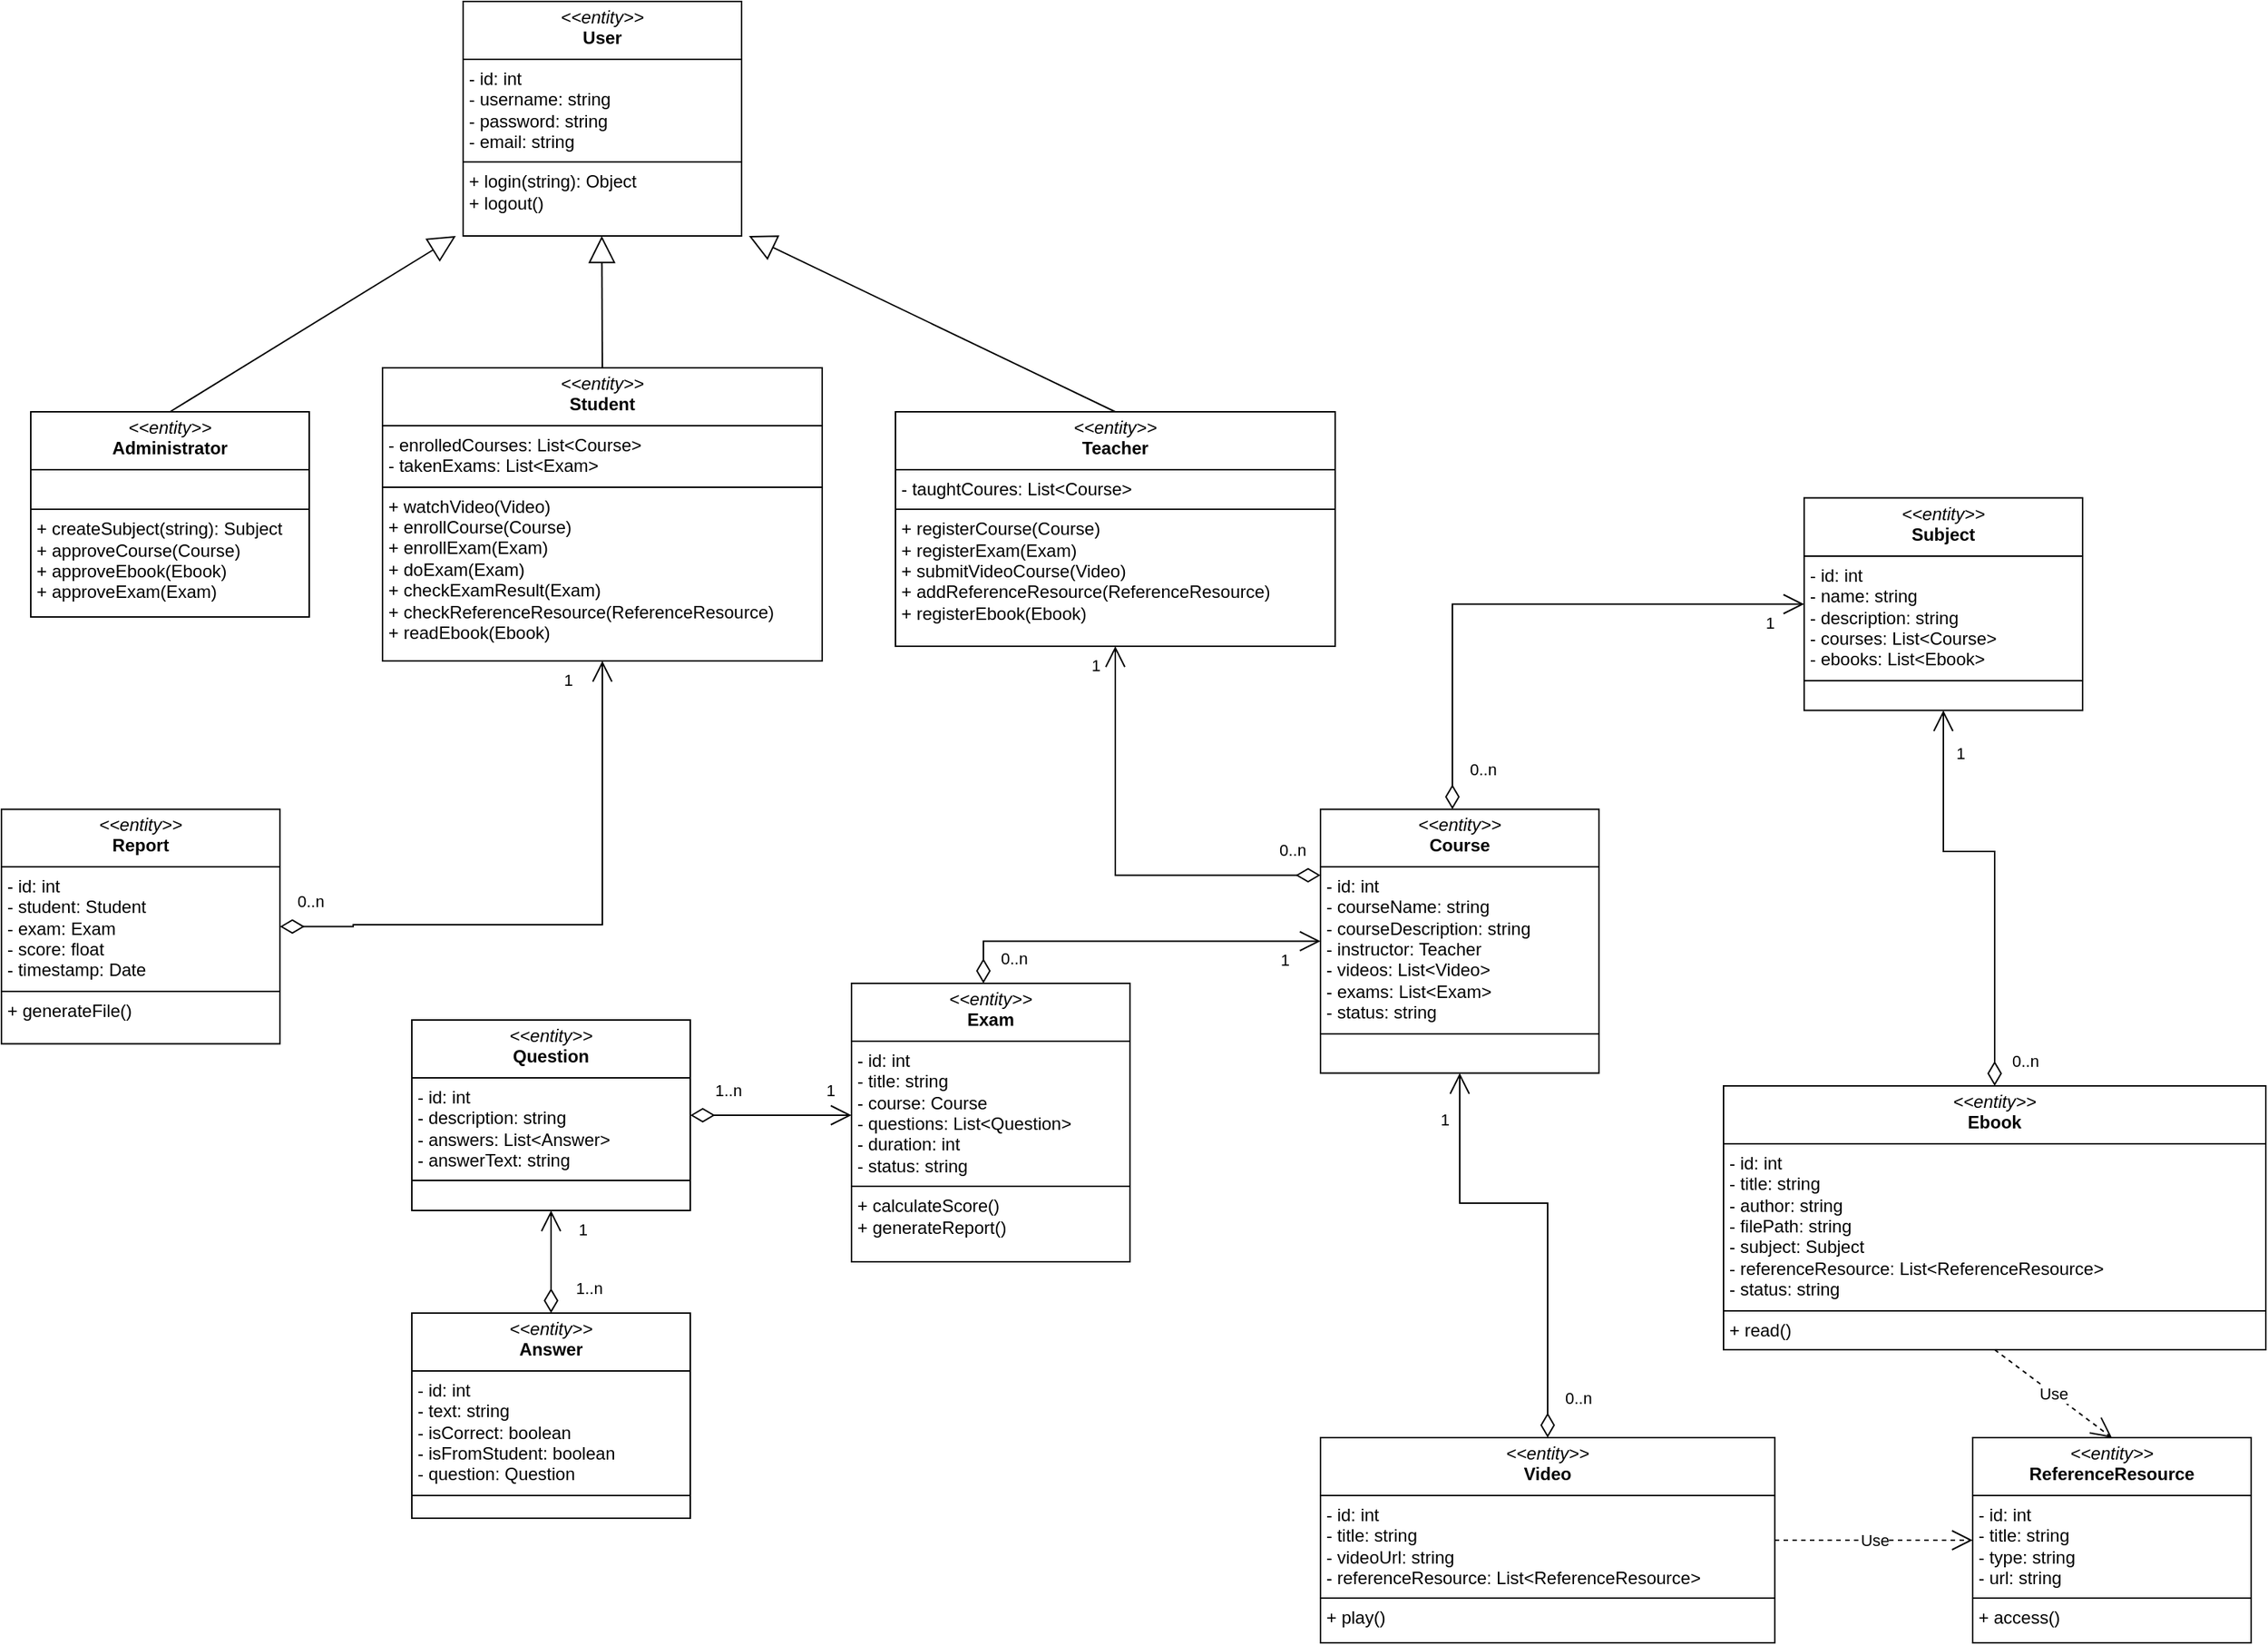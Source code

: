 <mxfile version="26.1.3">
  <diagram name="Page-1" id="7PXyZJpgMP_a-c01z-vP">
    <mxGraphModel dx="3822" dy="2328" grid="1" gridSize="10" guides="1" tooltips="1" connect="1" arrows="1" fold="1" page="1" pageScale="1" pageWidth="850" pageHeight="1100" math="0" shadow="0">
      <root>
        <mxCell id="0" />
        <mxCell id="1" parent="0" />
        <mxCell id="6PLrGCG0lRcQRCeHkaM_-90" value="&lt;p style=&quot;margin:0px;margin-top:4px;text-align:center;&quot;&gt;&lt;i&gt;&amp;lt;&amp;lt;entity&amp;gt;&amp;gt;&lt;/i&gt;&lt;br&gt;&lt;b&gt;Subject&lt;/b&gt;&lt;/p&gt;&lt;hr size=&quot;1&quot; style=&quot;border-style:solid;&quot;&gt;&lt;p style=&quot;margin:0px;margin-left:4px;&quot;&gt;- id: int&lt;br&gt;- name: string&lt;/p&gt;&lt;p style=&quot;margin:0px;margin-left:4px;&quot;&gt;- description: string&lt;/p&gt;&lt;p style=&quot;margin:0px;margin-left:4px;&quot;&gt;- courses: List&amp;lt;Course&amp;gt;&lt;/p&gt;&lt;p style=&quot;margin:0px;margin-left:4px;&quot;&gt;- ebooks: List&amp;lt;Ebook&amp;gt;&lt;/p&gt;&lt;hr size=&quot;1&quot; style=&quot;border-style:solid;&quot;&gt;&lt;p style=&quot;margin:0px;margin-left:4px;&quot;&gt;&lt;br&gt;&lt;/p&gt;" style="verticalAlign=top;align=left;overflow=fill;html=1;whiteSpace=wrap;" vertex="1" parent="1">
          <mxGeometry x="-370" y="108.75" width="190" height="145" as="geometry" />
        </mxCell>
        <mxCell id="6PLrGCG0lRcQRCeHkaM_-91" value="&lt;p style=&quot;margin:0px;margin-top:4px;text-align:center;&quot;&gt;&lt;i&gt;&amp;lt;&amp;lt;entity&amp;gt;&amp;gt;&lt;/i&gt;&lt;br&gt;&lt;b&gt;Course&lt;/b&gt;&lt;/p&gt;&lt;hr size=&quot;1&quot; style=&quot;border-style:solid;&quot;&gt;&lt;p style=&quot;margin:0px;margin-left:4px;&quot;&gt;- id: int&lt;br&gt;- courseName: string&lt;/p&gt;&lt;p style=&quot;margin:0px;margin-left:4px;&quot;&gt;- courseDescription: string&lt;/p&gt;&lt;p style=&quot;margin:0px;margin-left:4px;&quot;&gt;- instructor: Teacher&lt;/p&gt;&lt;p style=&quot;margin:0px;margin-left:4px;&quot;&gt;- videos: List&amp;lt;Video&amp;gt;&lt;/p&gt;&lt;p style=&quot;margin:0px;margin-left:4px;&quot;&gt;- exams: List&amp;lt;Exam&amp;gt;&lt;/p&gt;&lt;p style=&quot;margin:0px;margin-left:4px;&quot;&gt;- status: string&lt;/p&gt;&lt;hr size=&quot;1&quot; style=&quot;border-style:solid;&quot;&gt;&lt;p style=&quot;margin:0px;margin-left:4px;&quot;&gt;&lt;br&gt;&lt;/p&gt;" style="verticalAlign=top;align=left;overflow=fill;html=1;whiteSpace=wrap;" vertex="1" parent="1">
          <mxGeometry x="-700" y="321.25" width="190" height="180" as="geometry" />
        </mxCell>
        <mxCell id="6PLrGCG0lRcQRCeHkaM_-92" value="&lt;p style=&quot;margin:0px;margin-top:4px;text-align:center;&quot;&gt;&lt;i&gt;&amp;lt;&amp;lt;entity&amp;gt;&amp;gt;&lt;/i&gt;&lt;br&gt;&lt;b&gt;Ebook&lt;/b&gt;&lt;/p&gt;&lt;hr size=&quot;1&quot; style=&quot;border-style:solid;&quot;&gt;&lt;p style=&quot;margin:0px;margin-left:4px;&quot;&gt;- id: int&lt;br&gt;- title: string&lt;/p&gt;&lt;p style=&quot;margin:0px;margin-left:4px;&quot;&gt;&lt;span style=&quot;background-color: transparent; color: light-dark(rgb(0, 0, 0), rgb(255, 255, 255));&quot;&gt;- author: string&lt;/span&gt;&lt;/p&gt;&lt;p style=&quot;margin:0px;margin-left:4px;&quot;&gt;&lt;span style=&quot;background-color: transparent; color: light-dark(rgb(0, 0, 0), rgb(255, 255, 255));&quot;&gt;- filePath: string&lt;/span&gt;&lt;/p&gt;&lt;p style=&quot;margin:0px;margin-left:4px;&quot;&gt;&lt;span style=&quot;background-color: transparent; color: light-dark(rgb(0, 0, 0), rgb(255, 255, 255));&quot;&gt;- subject: Subject&lt;/span&gt;&lt;/p&gt;&lt;div&gt;&lt;p style=&quot;margin: 0px 0px 0px 4px;&quot;&gt;-&amp;nbsp;&lt;span style=&quot;background-color: transparent; color: light-dark(rgb(0, 0, 0), rgb(255, 255, 255));&quot;&gt;referenceResource: List&amp;lt;ReferenceResource&amp;gt;&lt;/span&gt;&lt;/p&gt;&lt;p style=&quot;margin: 0px 0px 0px 4px;&quot;&gt;&lt;span style=&quot;background-color: transparent; color: light-dark(rgb(0, 0, 0), rgb(255, 255, 255));&quot;&gt;- status: string&lt;/span&gt;&lt;/p&gt;&lt;/div&gt;&lt;hr size=&quot;1&quot; style=&quot;border-style:solid;&quot;&gt;&lt;p style=&quot;margin:0px;margin-left:4px;&quot;&gt;+ read()&lt;/p&gt;" style="verticalAlign=top;align=left;overflow=fill;html=1;whiteSpace=wrap;" vertex="1" parent="1">
          <mxGeometry x="-425" y="510" width="370" height="180" as="geometry" />
        </mxCell>
        <mxCell id="6PLrGCG0lRcQRCeHkaM_-93" value="&lt;p style=&quot;margin:0px;margin-top:4px;text-align:center;&quot;&gt;&lt;i&gt;&amp;lt;&amp;lt;entity&amp;gt;&amp;gt;&lt;/i&gt;&lt;br&gt;&lt;b&gt;Exam&lt;/b&gt;&lt;/p&gt;&lt;hr size=&quot;1&quot; style=&quot;border-style:solid;&quot;&gt;&lt;p style=&quot;margin:0px;margin-left:4px;&quot;&gt;- id: int&lt;br&gt;- title: string&lt;/p&gt;&lt;p style=&quot;margin:0px;margin-left:4px;&quot;&gt;- course: Course&lt;/p&gt;&lt;p style=&quot;margin:0px;margin-left:4px;&quot;&gt;- questions: List&amp;lt;Question&amp;gt;&lt;/p&gt;&lt;p style=&quot;margin:0px;margin-left:4px;&quot;&gt;- duration: int&lt;/p&gt;&lt;p style=&quot;margin:0px;margin-left:4px;&quot;&gt;- status: string&lt;br&gt;&lt;/p&gt;&lt;hr size=&quot;1&quot; style=&quot;border-style:solid;&quot;&gt;&lt;p style=&quot;margin:0px;margin-left:4px;&quot;&gt;+ calculateScore()&lt;br&gt;+ generateReport()&lt;/p&gt;" style="verticalAlign=top;align=left;overflow=fill;html=1;whiteSpace=wrap;" vertex="1" parent="1">
          <mxGeometry x="-1020" y="440" width="190" height="190" as="geometry" />
        </mxCell>
        <mxCell id="6PLrGCG0lRcQRCeHkaM_-96" value="&lt;p style=&quot;margin:0px;margin-top:4px;text-align:center;&quot;&gt;&lt;i&gt;&amp;lt;&amp;lt;entity&amp;gt;&amp;gt;&lt;/i&gt;&lt;br&gt;&lt;b&gt;Video&lt;/b&gt;&lt;/p&gt;&lt;hr size=&quot;1&quot; style=&quot;border-style:solid;&quot;&gt;&lt;p style=&quot;margin:0px;margin-left:4px;&quot;&gt;- id: int&lt;br&gt;- title: string&lt;/p&gt;&lt;p style=&quot;margin:0px;margin-left:4px;&quot;&gt;- videoUrl: string&lt;/p&gt;&lt;p style=&quot;margin:0px;margin-left:4px;&quot;&gt;- referenceResource: List&amp;lt;ReferenceResource&amp;gt;&lt;/p&gt;&lt;hr size=&quot;1&quot; style=&quot;border-style:solid;&quot;&gt;&lt;p style=&quot;margin:0px;margin-left:4px;&quot;&gt;+ play()&lt;/p&gt;" style="verticalAlign=top;align=left;overflow=fill;html=1;whiteSpace=wrap;" vertex="1" parent="1">
          <mxGeometry x="-700" y="750" width="310" height="140" as="geometry" />
        </mxCell>
        <mxCell id="6PLrGCG0lRcQRCeHkaM_-97" value="&lt;p style=&quot;margin:0px;margin-top:4px;text-align:center;&quot;&gt;&lt;i&gt;&amp;lt;&amp;lt;entity&amp;gt;&amp;gt;&lt;/i&gt;&lt;br&gt;&lt;b&gt;Question&lt;/b&gt;&lt;/p&gt;&lt;hr size=&quot;1&quot; style=&quot;border-style:solid;&quot;&gt;&lt;p style=&quot;margin:0px;margin-left:4px;&quot;&gt;- id: int&lt;br&gt;- description: string&lt;/p&gt;&lt;p style=&quot;margin:0px;margin-left:4px;&quot;&gt;- answers: List&amp;lt;Answer&amp;gt;&lt;/p&gt;&lt;p style=&quot;margin:0px;margin-left:4px;&quot;&gt;- answerText: string&lt;/p&gt;&lt;hr size=&quot;1&quot; style=&quot;border-style:solid;&quot;&gt;&lt;p style=&quot;margin:0px;margin-left:4px;&quot;&gt;&lt;br&gt;&lt;/p&gt;" style="verticalAlign=top;align=left;overflow=fill;html=1;whiteSpace=wrap;" vertex="1" parent="1">
          <mxGeometry x="-1320" y="465" width="190" height="130" as="geometry" />
        </mxCell>
        <mxCell id="6PLrGCG0lRcQRCeHkaM_-98" value="&lt;p style=&quot;margin:0px;margin-top:4px;text-align:center;&quot;&gt;&lt;i&gt;&amp;lt;&amp;lt;entity&amp;gt;&amp;gt;&lt;/i&gt;&lt;br&gt;&lt;b&gt;Answer&lt;/b&gt;&lt;/p&gt;&lt;hr size=&quot;1&quot; style=&quot;border-style:solid;&quot;&gt;&lt;p style=&quot;margin:0px;margin-left:4px;&quot;&gt;- id: int&lt;br&gt;- text: string&lt;/p&gt;&lt;p style=&quot;margin:0px;margin-left:4px;&quot;&gt;- isCorrect: boolean&lt;/p&gt;&lt;p style=&quot;margin:0px;margin-left:4px;&quot;&gt;- isFromStudent: boolean&lt;/p&gt;&lt;p style=&quot;margin:0px;margin-left:4px;&quot;&gt;- question: Question&lt;/p&gt;&lt;hr size=&quot;1&quot; style=&quot;border-style:solid;&quot;&gt;&lt;p style=&quot;margin:0px;margin-left:4px;&quot;&gt;&lt;br&gt;&lt;/p&gt;" style="verticalAlign=top;align=left;overflow=fill;html=1;whiteSpace=wrap;" vertex="1" parent="1">
          <mxGeometry x="-1320" y="665" width="190" height="140" as="geometry" />
        </mxCell>
        <mxCell id="6PLrGCG0lRcQRCeHkaM_-99" value="&lt;p style=&quot;margin:0px;margin-top:4px;text-align:center;&quot;&gt;&lt;i&gt;&amp;lt;&amp;lt;entity&amp;gt;&amp;gt;&lt;/i&gt;&lt;br&gt;&lt;b&gt;ReferenceResource&lt;/b&gt;&lt;/p&gt;&lt;hr size=&quot;1&quot; style=&quot;border-style:solid;&quot;&gt;&lt;p style=&quot;margin:0px;margin-left:4px;&quot;&gt;- id: int&lt;br&gt;- title: string&lt;/p&gt;&lt;p style=&quot;margin:0px;margin-left:4px;&quot;&gt;- type: string&lt;/p&gt;&lt;p style=&quot;margin:0px;margin-left:4px;&quot;&gt;- url: string&lt;/p&gt;&lt;hr size=&quot;1&quot; style=&quot;border-style:solid;&quot;&gt;&lt;p style=&quot;margin:0px;margin-left:4px;&quot;&gt;+ access()&lt;/p&gt;" style="verticalAlign=top;align=left;overflow=fill;html=1;whiteSpace=wrap;" vertex="1" parent="1">
          <mxGeometry x="-255" y="750" width="190" height="140" as="geometry" />
        </mxCell>
        <mxCell id="6PLrGCG0lRcQRCeHkaM_-100" value="&lt;p style=&quot;margin:0px;margin-top:4px;text-align:center;&quot;&gt;&lt;i&gt;&amp;lt;&amp;lt;entity&amp;gt;&amp;gt;&lt;/i&gt;&lt;br&gt;&lt;b&gt;Report&lt;/b&gt;&lt;/p&gt;&lt;hr size=&quot;1&quot; style=&quot;border-style:solid;&quot;&gt;&lt;p style=&quot;margin:0px;margin-left:4px;&quot;&gt;- id: int&lt;br&gt;- student: Student&lt;/p&gt;&lt;p style=&quot;margin:0px;margin-left:4px;&quot;&gt;- exam: Exam&lt;/p&gt;&lt;p style=&quot;margin:0px;margin-left:4px;&quot;&gt;- score: float&lt;/p&gt;&lt;p style=&quot;margin:0px;margin-left:4px;&quot;&gt;- timestamp: Date&lt;/p&gt;&lt;hr size=&quot;1&quot; style=&quot;border-style:solid;&quot;&gt;&lt;p style=&quot;margin:0px;margin-left:4px;&quot;&gt;+ generateFile()&lt;/p&gt;" style="verticalAlign=top;align=left;overflow=fill;html=1;whiteSpace=wrap;" vertex="1" parent="1">
          <mxGeometry x="-1600" y="321.25" width="190" height="160" as="geometry" />
        </mxCell>
        <mxCell id="6PLrGCG0lRcQRCeHkaM_-109" value="" style="endArrow=open;html=1;endSize=12;startArrow=diamondThin;startSize=14;startFill=0;edgeStyle=orthogonalEdgeStyle;rounded=0;exitX=0.5;exitY=0;exitDx=0;exitDy=0;entryX=0.5;entryY=1;entryDx=0;entryDy=0;" edge="1" parent="1" source="6PLrGCG0lRcQRCeHkaM_-98" target="6PLrGCG0lRcQRCeHkaM_-97">
          <mxGeometry relative="1" as="geometry">
            <mxPoint x="-1020" y="554.57" as="sourcePoint" />
            <mxPoint x="-860" y="554.57" as="targetPoint" />
            <mxPoint as="offset" />
          </mxGeometry>
        </mxCell>
        <mxCell id="6PLrGCG0lRcQRCeHkaM_-110" value="1..n" style="edgeLabel;resizable=0;html=1;align=left;verticalAlign=top;" connectable="0" vertex="1" parent="6PLrGCG0lRcQRCeHkaM_-109">
          <mxGeometry x="-1" relative="1" as="geometry">
            <mxPoint x="15" y="-30" as="offset" />
          </mxGeometry>
        </mxCell>
        <mxCell id="6PLrGCG0lRcQRCeHkaM_-111" value="1" style="edgeLabel;resizable=0;html=1;align=right;verticalAlign=top;" connectable="0" vertex="1" parent="6PLrGCG0lRcQRCeHkaM_-109">
          <mxGeometry x="1" relative="1" as="geometry">
            <mxPoint x="25" as="offset" />
          </mxGeometry>
        </mxCell>
        <mxCell id="6PLrGCG0lRcQRCeHkaM_-118" value="" style="endArrow=open;html=1;endSize=12;startArrow=diamondThin;startSize=14;startFill=0;edgeStyle=orthogonalEdgeStyle;rounded=0;exitX=1;exitY=0.5;exitDx=0;exitDy=0;" edge="1" parent="1" source="6PLrGCG0lRcQRCeHkaM_-97">
          <mxGeometry relative="1" as="geometry">
            <mxPoint x="-1110" y="555" as="sourcePoint" />
            <mxPoint x="-1020" y="530" as="targetPoint" />
            <mxPoint as="offset" />
          </mxGeometry>
        </mxCell>
        <mxCell id="6PLrGCG0lRcQRCeHkaM_-119" value="1..n" style="edgeLabel;resizable=0;html=1;align=left;verticalAlign=top;" connectable="0" vertex="1" parent="6PLrGCG0lRcQRCeHkaM_-118">
          <mxGeometry x="-1" relative="1" as="geometry">
            <mxPoint x="15" y="-30" as="offset" />
          </mxGeometry>
        </mxCell>
        <mxCell id="6PLrGCG0lRcQRCeHkaM_-120" value="1" style="edgeLabel;resizable=0;html=1;align=right;verticalAlign=top;" connectable="0" vertex="1" parent="6PLrGCG0lRcQRCeHkaM_-118">
          <mxGeometry x="1" relative="1" as="geometry">
            <mxPoint x="-10" y="-30" as="offset" />
          </mxGeometry>
        </mxCell>
        <mxCell id="6PLrGCG0lRcQRCeHkaM_-126" value="" style="endArrow=open;html=1;endSize=12;startArrow=diamondThin;startSize=14;startFill=0;edgeStyle=orthogonalEdgeStyle;rounded=0;exitX=0.5;exitY=0;exitDx=0;exitDy=0;entryX=0;entryY=0.5;entryDx=0;entryDy=0;" edge="1" parent="1">
          <mxGeometry relative="1" as="geometry">
            <mxPoint x="-610" y="321.25" as="sourcePoint" />
            <mxPoint x="-370" y="181.25" as="targetPoint" />
            <mxPoint as="offset" />
            <Array as="points">
              <mxPoint x="-610" y="181.25" />
            </Array>
          </mxGeometry>
        </mxCell>
        <mxCell id="6PLrGCG0lRcQRCeHkaM_-127" value="0..n" style="edgeLabel;resizable=0;html=1;align=left;verticalAlign=top;" connectable="0" vertex="1" parent="6PLrGCG0lRcQRCeHkaM_-126">
          <mxGeometry x="-1" relative="1" as="geometry">
            <mxPoint x="10" y="-40" as="offset" />
          </mxGeometry>
        </mxCell>
        <mxCell id="6PLrGCG0lRcQRCeHkaM_-128" value="1" style="edgeLabel;resizable=0;html=1;align=right;verticalAlign=top;" connectable="0" vertex="1" parent="1">
          <mxGeometry x="-390" y="181.25" as="geometry" />
        </mxCell>
        <mxCell id="6PLrGCG0lRcQRCeHkaM_-129" value="" style="group" vertex="1" connectable="0" parent="1">
          <mxGeometry x="-1580" y="-230" width="890" height="450" as="geometry" />
        </mxCell>
        <mxCell id="6PLrGCG0lRcQRCeHkaM_-83" value="&lt;p style=&quot;margin:0px;margin-top:4px;text-align:center;&quot;&gt;&lt;i&gt;&amp;lt;&amp;lt;entity&amp;gt;&amp;gt;&lt;/i&gt;&lt;br&gt;&lt;b&gt;User&lt;/b&gt;&lt;/p&gt;&lt;hr size=&quot;1&quot; style=&quot;border-style:solid;&quot;&gt;&lt;p style=&quot;margin:0px;margin-left:4px;&quot;&gt;- id: int&lt;br&gt;- username: string&lt;/p&gt;&lt;p style=&quot;margin:0px;margin-left:4px;&quot;&gt;- password: string&lt;/p&gt;&lt;p style=&quot;margin:0px;margin-left:4px;&quot;&gt;- email: string&lt;/p&gt;&lt;hr size=&quot;1&quot; style=&quot;border-style:solid;&quot;&gt;&lt;p style=&quot;margin:0px;margin-left:4px;&quot;&gt;+ login(string): Object&lt;br&gt;+ logout()&lt;/p&gt;" style="verticalAlign=top;align=left;overflow=fill;html=1;whiteSpace=wrap;" vertex="1" parent="6PLrGCG0lRcQRCeHkaM_-129">
          <mxGeometry x="295" width="190" height="160" as="geometry" />
        </mxCell>
        <mxCell id="6PLrGCG0lRcQRCeHkaM_-85" value="" style="endArrow=block;endSize=16;endFill=0;html=1;rounded=0;exitX=0.5;exitY=0;exitDx=0;exitDy=0;" edge="1" parent="6PLrGCG0lRcQRCeHkaM_-129" source="6PLrGCG0lRcQRCeHkaM_-88">
          <mxGeometry width="160" relative="1" as="geometry">
            <mxPoint x="389.62" y="240" as="sourcePoint" />
            <mxPoint x="389.62" y="160" as="targetPoint" />
          </mxGeometry>
        </mxCell>
        <mxCell id="6PLrGCG0lRcQRCeHkaM_-86" value="&lt;p style=&quot;margin:0px;margin-top:4px;text-align:center;&quot;&gt;&lt;i&gt;&amp;lt;&amp;lt;entity&amp;gt;&amp;gt;&lt;/i&gt;&lt;br&gt;&lt;b&gt;Administrator&lt;/b&gt;&lt;/p&gt;&lt;hr size=&quot;1&quot; style=&quot;border-style:solid;&quot;&gt;&lt;p style=&quot;margin:0px;margin-left:4px;&quot;&gt;&lt;br&gt;&lt;/p&gt;&lt;hr size=&quot;1&quot; style=&quot;border-style:solid;&quot;&gt;&lt;p style=&quot;margin:0px;margin-left:4px;&quot;&gt;+ createSubject(string): Subject&lt;br&gt;+ approveCourse(Course)&lt;/p&gt;&lt;p style=&quot;margin:0px;margin-left:4px;&quot;&gt;+ approveEbook(Ebook)&lt;/p&gt;&lt;p style=&quot;margin:0px;margin-left:4px;&quot;&gt;+ approveExam(Exam)&lt;/p&gt;" style="verticalAlign=top;align=left;overflow=fill;html=1;whiteSpace=wrap;" vertex="1" parent="6PLrGCG0lRcQRCeHkaM_-129">
          <mxGeometry y="280" width="190" height="140" as="geometry" />
        </mxCell>
        <mxCell id="6PLrGCG0lRcQRCeHkaM_-88" value="&lt;p style=&quot;margin:0px;margin-top:4px;text-align:center;&quot;&gt;&lt;i&gt;&amp;lt;&amp;lt;entity&amp;gt;&amp;gt;&lt;/i&gt;&lt;br&gt;&lt;b&gt;Student&lt;/b&gt;&lt;/p&gt;&lt;hr size=&quot;1&quot; style=&quot;border-style:solid;&quot;&gt;&lt;p style=&quot;margin:0px;margin-left:4px;&quot;&gt;- enrolledCourses: List&amp;lt;Course&amp;gt;&lt;br&gt;&lt;/p&gt;&lt;p style=&quot;margin:0px;margin-left:4px;&quot;&gt;- takenExams: List&amp;lt;Exam&amp;gt;&lt;/p&gt;&lt;hr size=&quot;1&quot; style=&quot;border-style:solid;&quot;&gt;&lt;p style=&quot;margin:0px;margin-left:4px;&quot;&gt;+ watchVideo(Video)&lt;/p&gt;&lt;p style=&quot;margin:0px;margin-left:4px;&quot;&gt;+ enrollCourse(Course)&lt;/p&gt;&lt;p style=&quot;margin:0px;margin-left:4px;&quot;&gt;+ enrollExam(Exam)&lt;br&gt;+ doExam(Exam)&lt;/p&gt;&lt;p style=&quot;margin:0px;margin-left:4px;&quot;&gt;+ checkExamResult(Exam)&lt;/p&gt;&lt;p style=&quot;margin:0px;margin-left:4px;&quot;&gt;+ checkReferenceResource(ReferenceResource)&lt;/p&gt;&lt;p style=&quot;margin:0px;margin-left:4px;&quot;&gt;+ readEbook(Ebook)&lt;/p&gt;" style="verticalAlign=top;align=left;overflow=fill;html=1;whiteSpace=wrap;" vertex="1" parent="6PLrGCG0lRcQRCeHkaM_-129">
          <mxGeometry x="240" y="250" width="300" height="200" as="geometry" />
        </mxCell>
        <mxCell id="6PLrGCG0lRcQRCeHkaM_-95" value="&lt;p style=&quot;margin:0px;margin-top:4px;text-align:center;&quot;&gt;&lt;i&gt;&amp;lt;&amp;lt;entity&amp;gt;&amp;gt;&lt;/i&gt;&lt;br&gt;&lt;b&gt;Teacher&lt;/b&gt;&lt;/p&gt;&lt;hr size=&quot;1&quot; style=&quot;border-style:solid;&quot;&gt;&lt;p style=&quot;margin:0px;margin-left:4px;&quot;&gt;- taughtCoures: List&amp;lt;Course&amp;gt;&lt;/p&gt;&lt;hr size=&quot;1&quot; style=&quot;border-style:solid;&quot;&gt;&lt;p style=&quot;margin:0px;margin-left:4px;&quot;&gt;&lt;span style=&quot;background-color: transparent; color: light-dark(rgb(0, 0, 0), rgb(255, 255, 255));&quot;&gt;+ registerCourse(Course)&lt;/span&gt;&lt;/p&gt;&lt;p style=&quot;margin:0px;margin-left:4px;&quot;&gt;+ registerExam(Exam)&lt;/p&gt;&lt;p style=&quot;margin:0px;margin-left:4px;&quot;&gt;&lt;span style=&quot;background-color: transparent; color: light-dark(rgb(0, 0, 0), rgb(255, 255, 255));&quot;&gt;+ submitVideoCourse(Video)&lt;/span&gt;&lt;br&gt;&lt;/p&gt;&lt;p style=&quot;margin:0px;margin-left:4px;&quot;&gt;+ addReferenceResource(ReferenceResource)&lt;/p&gt;&lt;p style=&quot;margin:0px;margin-left:4px;&quot;&gt;+ registerEbook(Ebook)&lt;/p&gt;" style="verticalAlign=top;align=left;overflow=fill;html=1;whiteSpace=wrap;" vertex="1" parent="6PLrGCG0lRcQRCeHkaM_-129">
          <mxGeometry x="590" y="280" width="300" height="160" as="geometry" />
        </mxCell>
        <mxCell id="6PLrGCG0lRcQRCeHkaM_-102" value="" style="endArrow=block;endSize=16;endFill=0;html=1;rounded=0;exitX=0.5;exitY=0;exitDx=0;exitDy=0;" edge="1" parent="6PLrGCG0lRcQRCeHkaM_-129" source="6PLrGCG0lRcQRCeHkaM_-86">
          <mxGeometry width="160" relative="1" as="geometry">
            <mxPoint x="70" y="268.89" as="sourcePoint" />
            <mxPoint x="290" y="160" as="targetPoint" />
          </mxGeometry>
        </mxCell>
        <mxCell id="6PLrGCG0lRcQRCeHkaM_-103" value="" style="endArrow=block;endSize=16;endFill=0;html=1;rounded=0;exitX=0.5;exitY=0;exitDx=0;exitDy=0;" edge="1" parent="6PLrGCG0lRcQRCeHkaM_-129" source="6PLrGCG0lRcQRCeHkaM_-95">
          <mxGeometry width="160" relative="1" as="geometry">
            <mxPoint x="80" y="278.89" as="sourcePoint" />
            <mxPoint x="490" y="160" as="targetPoint" />
          </mxGeometry>
        </mxCell>
        <mxCell id="6PLrGCG0lRcQRCeHkaM_-137" value="" style="endArrow=open;html=1;endSize=12;startArrow=diamondThin;startSize=14;startFill=0;edgeStyle=orthogonalEdgeStyle;rounded=0;entryX=0;entryY=0.5;entryDx=0;entryDy=0;" edge="1" parent="1" target="6PLrGCG0lRcQRCeHkaM_-91">
          <mxGeometry relative="1" as="geometry">
            <mxPoint x="-930" y="440" as="sourcePoint" />
            <mxPoint x="-770" y="440" as="targetPoint" />
            <Array as="points">
              <mxPoint x="-930" y="411" />
            </Array>
          </mxGeometry>
        </mxCell>
        <mxCell id="6PLrGCG0lRcQRCeHkaM_-138" value="0..n" style="edgeLabel;resizable=0;html=1;align=left;verticalAlign=top;" connectable="0" vertex="1" parent="6PLrGCG0lRcQRCeHkaM_-137">
          <mxGeometry x="-1" relative="1" as="geometry">
            <mxPoint x="10" y="-30" as="offset" />
          </mxGeometry>
        </mxCell>
        <mxCell id="6PLrGCG0lRcQRCeHkaM_-139" value="1" style="edgeLabel;resizable=0;html=1;align=right;verticalAlign=top;" connectable="0" vertex="1" parent="6PLrGCG0lRcQRCeHkaM_-137">
          <mxGeometry x="1" relative="1" as="geometry">
            <mxPoint x="-20" as="offset" />
          </mxGeometry>
        </mxCell>
        <mxCell id="6PLrGCG0lRcQRCeHkaM_-142" value="" style="endArrow=open;html=1;endSize=12;startArrow=diamondThin;startSize=14;startFill=0;edgeStyle=orthogonalEdgeStyle;rounded=0;exitX=0.5;exitY=0;exitDx=0;exitDy=0;entryX=0.5;entryY=1;entryDx=0;entryDy=0;" edge="1" parent="1" source="6PLrGCG0lRcQRCeHkaM_-92" target="6PLrGCG0lRcQRCeHkaM_-90">
          <mxGeometry relative="1" as="geometry">
            <mxPoint x="-30" y="220" as="sourcePoint" />
            <mxPoint x="210" y="80" as="targetPoint" />
            <mxPoint as="offset" />
            <Array as="points">
              <mxPoint x="-240" y="350" />
              <mxPoint x="-275" y="350" />
            </Array>
          </mxGeometry>
        </mxCell>
        <mxCell id="6PLrGCG0lRcQRCeHkaM_-143" value="0..n" style="edgeLabel;resizable=0;html=1;align=left;verticalAlign=top;" connectable="0" vertex="1" parent="6PLrGCG0lRcQRCeHkaM_-142">
          <mxGeometry x="-1" relative="1" as="geometry">
            <mxPoint x="10" y="-30" as="offset" />
          </mxGeometry>
        </mxCell>
        <mxCell id="6PLrGCG0lRcQRCeHkaM_-144" value="1" style="edgeLabel;resizable=0;html=1;align=right;verticalAlign=top;" connectable="0" vertex="1" parent="1">
          <mxGeometry x="-260" y="270" as="geometry" />
        </mxCell>
        <mxCell id="6PLrGCG0lRcQRCeHkaM_-145" value="" style="endArrow=open;html=1;endSize=12;startArrow=diamondThin;startSize=14;startFill=0;edgeStyle=orthogonalEdgeStyle;rounded=0;entryX=0.5;entryY=1;entryDx=0;entryDy=0;exitX=0.5;exitY=0;exitDx=0;exitDy=0;" edge="1" parent="1" source="6PLrGCG0lRcQRCeHkaM_-96" target="6PLrGCG0lRcQRCeHkaM_-91">
          <mxGeometry relative="1" as="geometry">
            <mxPoint x="-305" y="500" as="sourcePoint" />
            <mxPoint x="-440" y="450" as="targetPoint" />
            <mxPoint as="offset" />
            <Array as="points">
              <mxPoint x="-545" y="590" />
              <mxPoint x="-605" y="590" />
            </Array>
          </mxGeometry>
        </mxCell>
        <mxCell id="6PLrGCG0lRcQRCeHkaM_-146" value="0..n" style="edgeLabel;resizable=0;html=1;align=left;verticalAlign=top;" connectable="0" vertex="1" parent="6PLrGCG0lRcQRCeHkaM_-145">
          <mxGeometry x="-1" relative="1" as="geometry">
            <mxPoint x="10" y="-40" as="offset" />
          </mxGeometry>
        </mxCell>
        <mxCell id="6PLrGCG0lRcQRCeHkaM_-147" value="1" style="edgeLabel;resizable=0;html=1;align=left;verticalAlign=top;" connectable="0" vertex="1" parent="1">
          <mxGeometry x="-620" y="520" as="geometry" />
        </mxCell>
        <mxCell id="6PLrGCG0lRcQRCeHkaM_-148" value="Use" style="endArrow=open;endSize=12;dashed=1;html=1;rounded=0;exitX=1;exitY=0.5;exitDx=0;exitDy=0;entryX=0;entryY=0.5;entryDx=0;entryDy=0;" edge="1" parent="1" source="6PLrGCG0lRcQRCeHkaM_-96" target="6PLrGCG0lRcQRCeHkaM_-99">
          <mxGeometry x="0.003" width="160" relative="1" as="geometry">
            <mxPoint x="-160" y="710" as="sourcePoint" />
            <mxPoint x="10" y="510" as="targetPoint" />
            <mxPoint as="offset" />
          </mxGeometry>
        </mxCell>
        <mxCell id="6PLrGCG0lRcQRCeHkaM_-150" value="Use" style="endArrow=open;endSize=12;dashed=1;html=1;rounded=0;exitX=0.5;exitY=1;exitDx=0;exitDy=0;entryX=0.5;entryY=0;entryDx=0;entryDy=0;" edge="1" parent="1" source="6PLrGCG0lRcQRCeHkaM_-92" target="6PLrGCG0lRcQRCeHkaM_-99">
          <mxGeometry x="0.003" width="160" relative="1" as="geometry">
            <mxPoint x="-140" y="581" as="sourcePoint" />
            <mxPoint x="20" y="655" as="targetPoint" />
            <mxPoint as="offset" />
          </mxGeometry>
        </mxCell>
        <mxCell id="6PLrGCG0lRcQRCeHkaM_-165" value="" style="endArrow=open;html=1;endSize=12;startArrow=diamondThin;startSize=14;startFill=0;edgeStyle=orthogonalEdgeStyle;rounded=0;entryX=0.5;entryY=1;entryDx=0;entryDy=0;exitX=1;exitY=0.5;exitDx=0;exitDy=0;" edge="1" parent="1" source="6PLrGCG0lRcQRCeHkaM_-100" target="6PLrGCG0lRcQRCeHkaM_-88">
          <mxGeometry relative="1" as="geometry">
            <mxPoint x="-1360" y="409" as="sourcePoint" />
            <mxPoint x="-1130" y="380" as="targetPoint" />
            <Array as="points">
              <mxPoint x="-1360" y="401" />
              <mxPoint x="-1360" y="400" />
              <mxPoint x="-1190" y="400" />
            </Array>
          </mxGeometry>
        </mxCell>
        <mxCell id="6PLrGCG0lRcQRCeHkaM_-166" value="0..n" style="edgeLabel;resizable=0;html=1;align=left;verticalAlign=top;" connectable="0" vertex="1" parent="6PLrGCG0lRcQRCeHkaM_-165">
          <mxGeometry x="-1" relative="1" as="geometry">
            <mxPoint x="10" y="-30" as="offset" />
          </mxGeometry>
        </mxCell>
        <mxCell id="6PLrGCG0lRcQRCeHkaM_-167" value="1" style="edgeLabel;resizable=0;html=1;align=right;verticalAlign=top;" connectable="0" vertex="1" parent="6PLrGCG0lRcQRCeHkaM_-165">
          <mxGeometry x="1" relative="1" as="geometry">
            <mxPoint x="-20" as="offset" />
          </mxGeometry>
        </mxCell>
        <mxCell id="6PLrGCG0lRcQRCeHkaM_-173" value="" style="endArrow=open;html=1;endSize=12;startArrow=diamondThin;startSize=14;startFill=0;edgeStyle=orthogonalEdgeStyle;rounded=0;entryX=0.5;entryY=1;entryDx=0;entryDy=0;exitX=0;exitY=0.25;exitDx=0;exitDy=0;" edge="1" parent="1" source="6PLrGCG0lRcQRCeHkaM_-91" target="6PLrGCG0lRcQRCeHkaM_-95">
          <mxGeometry relative="1" as="geometry">
            <mxPoint x="-920" y="450" as="sourcePoint" />
            <mxPoint x="-690" y="421" as="targetPoint" />
            <Array as="points">
              <mxPoint x="-840" y="366" />
            </Array>
          </mxGeometry>
        </mxCell>
        <mxCell id="6PLrGCG0lRcQRCeHkaM_-174" value="0..n" style="edgeLabel;resizable=0;html=1;align=left;verticalAlign=top;" connectable="0" vertex="1" parent="6PLrGCG0lRcQRCeHkaM_-173">
          <mxGeometry x="-1" relative="1" as="geometry">
            <mxPoint x="-30" y="-30" as="offset" />
          </mxGeometry>
        </mxCell>
        <mxCell id="6PLrGCG0lRcQRCeHkaM_-175" value="1" style="edgeLabel;resizable=0;html=1;align=right;verticalAlign=top;" connectable="0" vertex="1" parent="6PLrGCG0lRcQRCeHkaM_-173">
          <mxGeometry x="1" relative="1" as="geometry">
            <mxPoint x="-10" as="offset" />
          </mxGeometry>
        </mxCell>
      </root>
    </mxGraphModel>
  </diagram>
</mxfile>
